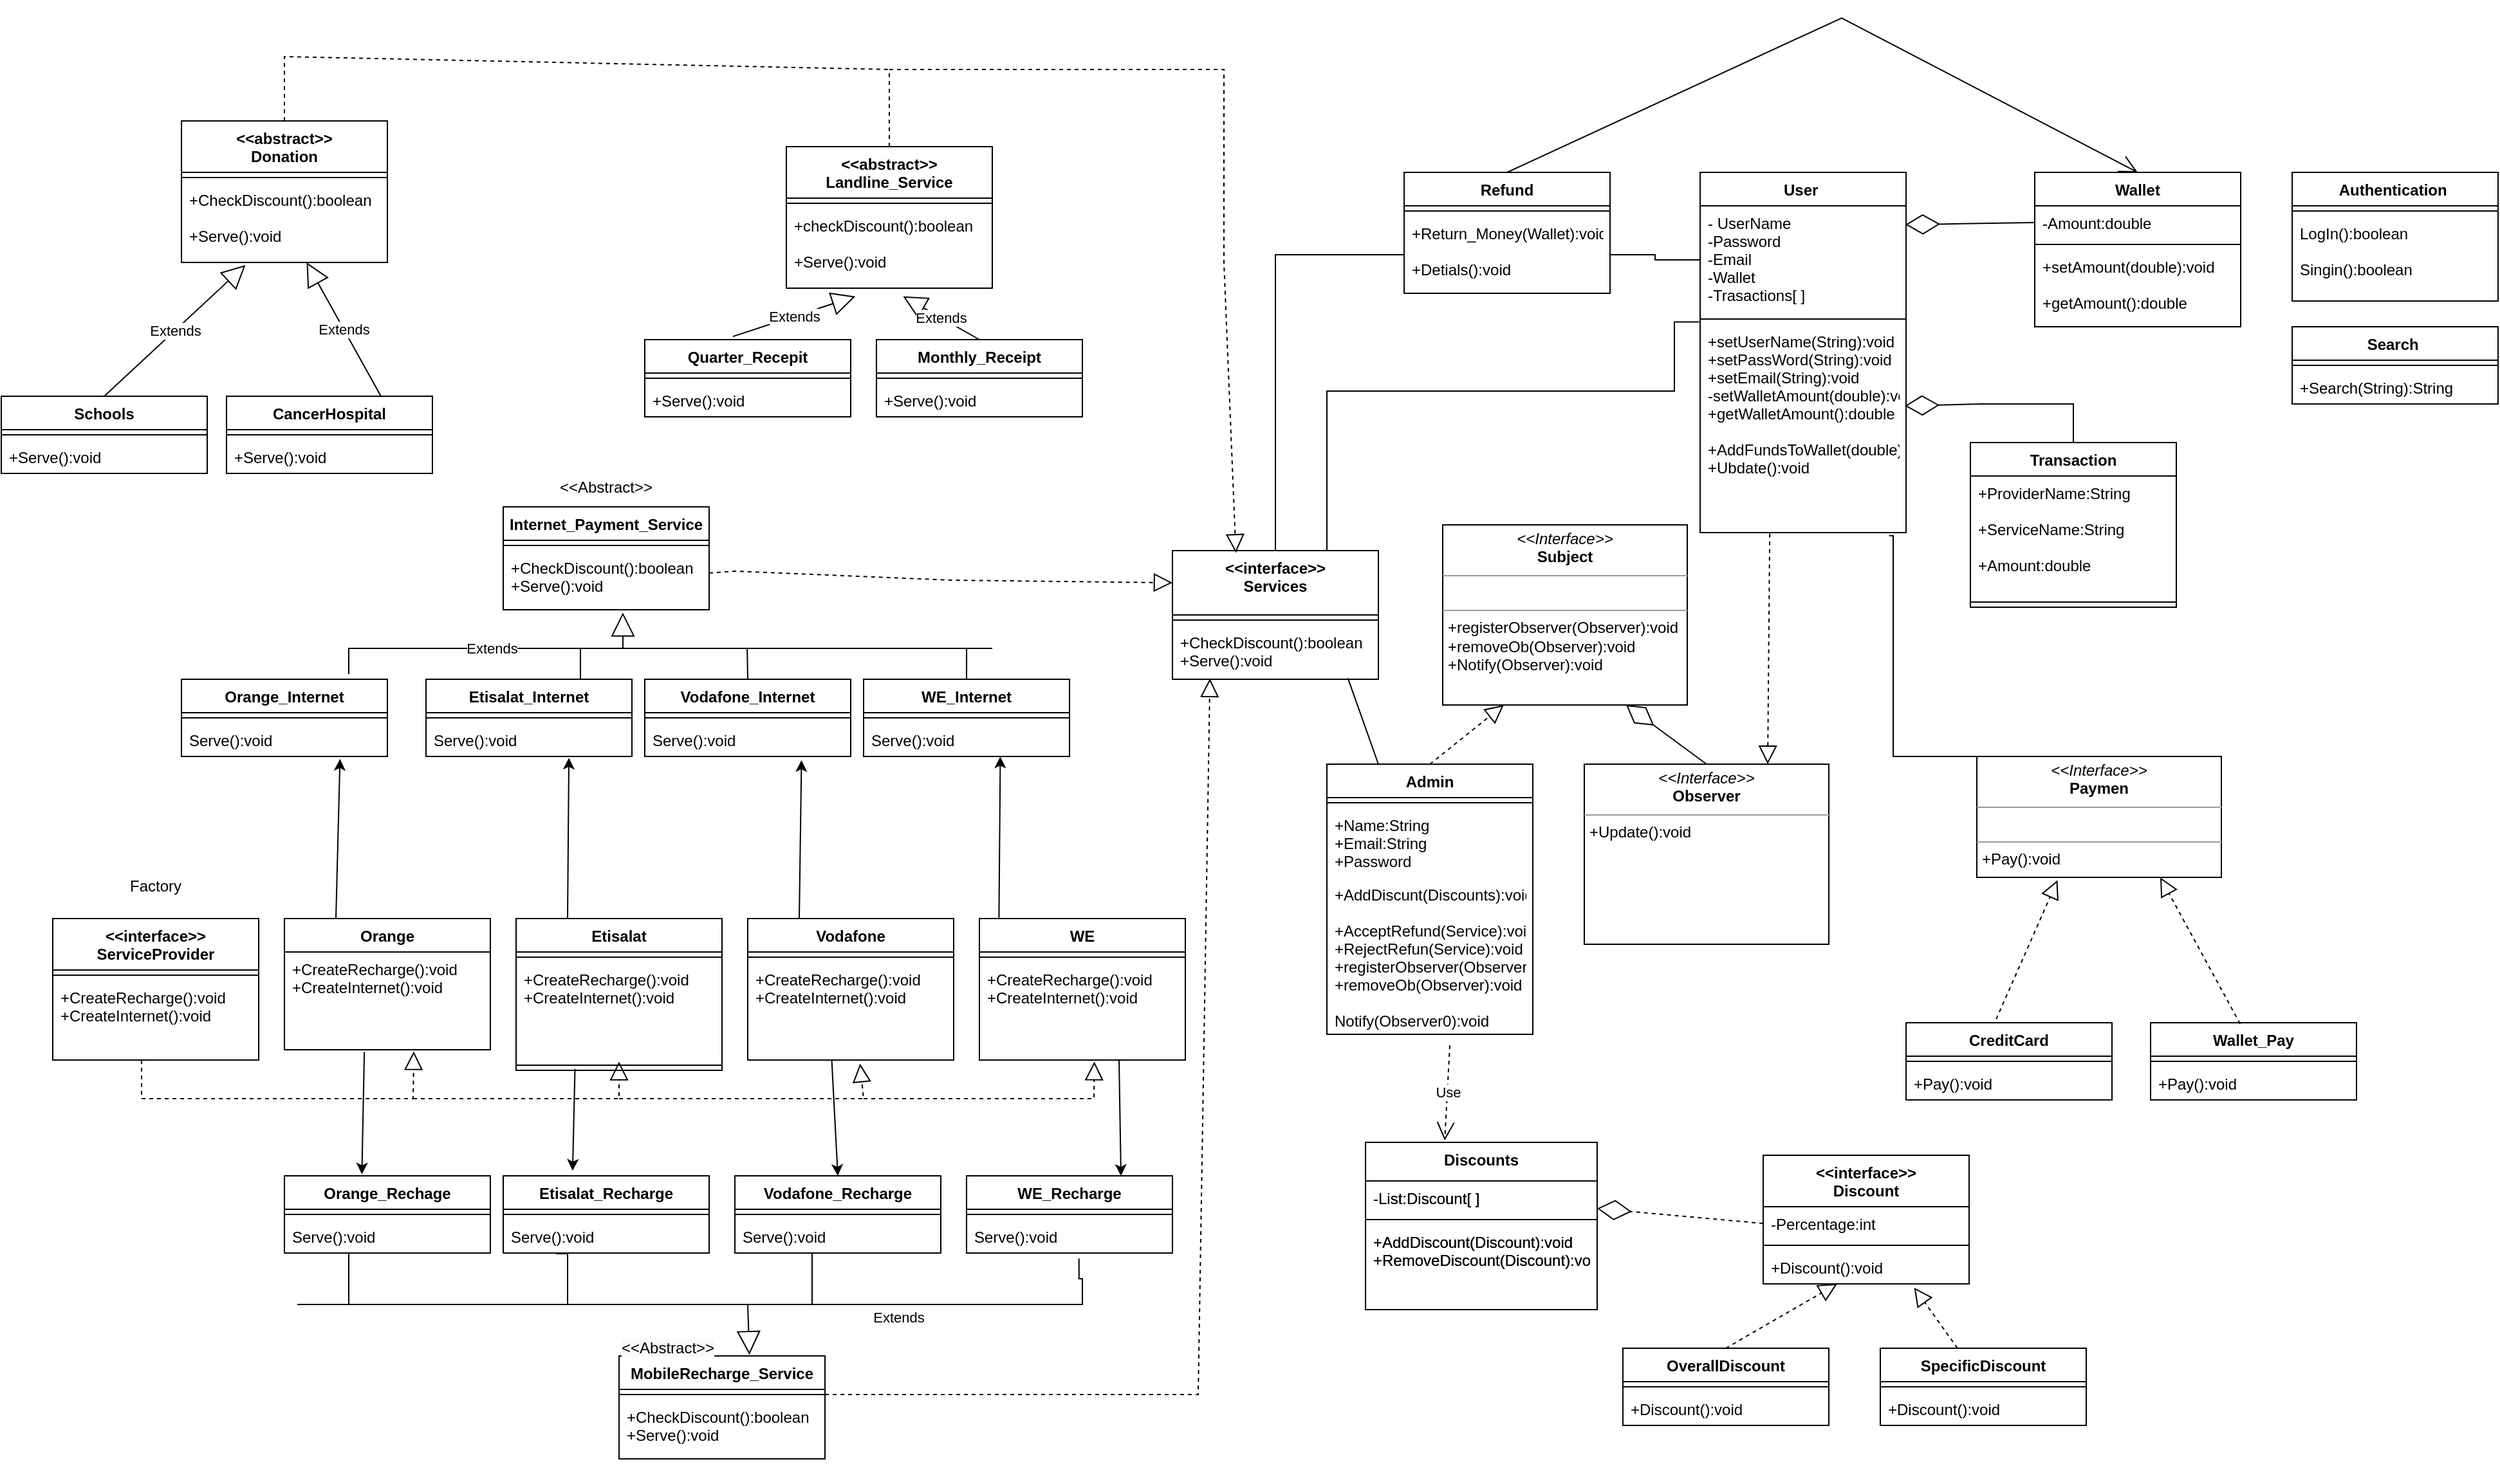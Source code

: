 <mxfile version="17.2.1" type="device"><diagram id="fHv6XApmvtOfCbsxp6ID" name="Page-1"><mxGraphModel dx="1888" dy="649" grid="1" gridSize="10" guides="1" tooltips="1" connect="1" arrows="1" fold="1" page="1" pageScale="1" pageWidth="850" pageHeight="1100" math="0" shadow="0"><root><mxCell id="0"/><mxCell id="1" parent="0"/><mxCell id="Mwj3vor_UpA2AiQXNnnn-1" value="User " style="swimlane;fontStyle=1;align=center;verticalAlign=top;childLayout=stackLayout;horizontal=1;startSize=26;horizontalStack=0;resizeParent=1;resizeParentMax=0;resizeLast=0;collapsible=1;marginBottom=0;" parent="1" vertex="1"><mxGeometry x="550" y="320" width="160" height="280" as="geometry"><mxRectangle x="550" y="320" width="60" height="26" as="alternateBounds"/></mxGeometry></mxCell><mxCell id="Mwj3vor_UpA2AiQXNnnn-2" value="- UserName&#10;-Password&#10;-Email&#10;-Wallet&#10;-Trasactions[ ]" style="text;strokeColor=none;fillColor=none;align=left;verticalAlign=top;spacingLeft=4;spacingRight=4;overflow=hidden;rotatable=0;points=[[0,0.5],[1,0.5]];portConstraint=eastwest;" parent="Mwj3vor_UpA2AiQXNnnn-1" vertex="1"><mxGeometry y="26" width="160" height="84" as="geometry"/></mxCell><mxCell id="Mwj3vor_UpA2AiQXNnnn-3" value="" style="line;strokeWidth=1;fillColor=none;align=left;verticalAlign=middle;spacingTop=-1;spacingLeft=3;spacingRight=3;rotatable=0;labelPosition=right;points=[];portConstraint=eastwest;" parent="Mwj3vor_UpA2AiQXNnnn-1" vertex="1"><mxGeometry y="110" width="160" height="8" as="geometry"/></mxCell><mxCell id="Mwj3vor_UpA2AiQXNnnn-4" value="+setUserName(String):void&#10;+setPassWord(String):void&#10;+setEmail(String):void&#10;-setWalletAmount(double):void&#10;+getWalletAmount():double&#10;&#10;+AddFundsToWallet(double):void&#10;+Ubdate():void&#10;&#10;" style="text;strokeColor=none;fillColor=none;align=left;verticalAlign=top;spacingLeft=4;spacingRight=4;overflow=hidden;rotatable=0;points=[[0,0.5],[1,0.5]];portConstraint=eastwest;" parent="Mwj3vor_UpA2AiQXNnnn-1" vertex="1"><mxGeometry y="118" width="160" height="162" as="geometry"/></mxCell><mxCell id="Mwj3vor_UpA2AiQXNnnn-6" value="Wallet" style="swimlane;fontStyle=1;align=center;verticalAlign=top;childLayout=stackLayout;horizontal=1;startSize=26;horizontalStack=0;resizeParent=1;resizeParentMax=0;resizeLast=0;collapsible=1;marginBottom=0;" parent="1" vertex="1"><mxGeometry x="810" y="320" width="160" height="120" as="geometry"/></mxCell><mxCell id="Mwj3vor_UpA2AiQXNnnn-7" value="-Amount:double                            " style="text;strokeColor=none;fillColor=none;align=left;verticalAlign=top;spacingLeft=4;spacingRight=4;overflow=hidden;rotatable=0;points=[[0,0.5],[1,0.5]];portConstraint=eastwest;" parent="Mwj3vor_UpA2AiQXNnnn-6" vertex="1"><mxGeometry y="26" width="160" height="26" as="geometry"/></mxCell><mxCell id="Mwj3vor_UpA2AiQXNnnn-8" value="" style="line;strokeWidth=1;fillColor=none;align=left;verticalAlign=middle;spacingTop=-1;spacingLeft=3;spacingRight=3;rotatable=0;labelPosition=right;points=[];portConstraint=eastwest;" parent="Mwj3vor_UpA2AiQXNnnn-6" vertex="1"><mxGeometry y="52" width="160" height="8" as="geometry"/></mxCell><mxCell id="Mwj3vor_UpA2AiQXNnnn-9" value="+setAmount(double):void&#10;&#10;+getAmount():double&#10;" style="text;strokeColor=none;fillColor=none;align=left;verticalAlign=top;spacingLeft=4;spacingRight=4;overflow=hidden;rotatable=0;points=[[0,0.5],[1,0.5]];portConstraint=eastwest;" parent="Mwj3vor_UpA2AiQXNnnn-6" vertex="1"><mxGeometry y="60" width="160" height="60" as="geometry"/></mxCell><mxCell id="Mwj3vor_UpA2AiQXNnnn-10" value="" style="endArrow=diamondThin;endFill=0;endSize=24;html=1;rounded=0;entryX=0.997;entryY=0.174;entryDx=0;entryDy=0;exitX=0;exitY=0.5;exitDx=0;exitDy=0;entryPerimeter=0;" parent="1" source="Mwj3vor_UpA2AiQXNnnn-7" target="Mwj3vor_UpA2AiQXNnnn-2" edge="1"><mxGeometry width="160" relative="1" as="geometry"><mxPoint x="770" y="464" as="sourcePoint"/><mxPoint x="930" y="464" as="targetPoint"/><Array as="points"/></mxGeometry></mxCell><mxCell id="Mwj3vor_UpA2AiQXNnnn-11" value="Authentication " style="swimlane;fontStyle=1;align=center;verticalAlign=top;childLayout=stackLayout;horizontal=1;startSize=26;horizontalStack=0;resizeParent=1;resizeParentMax=0;resizeLast=0;collapsible=1;marginBottom=0;" parent="1" vertex="1"><mxGeometry x="1010" y="320" width="160" height="100" as="geometry"/></mxCell><mxCell id="Mwj3vor_UpA2AiQXNnnn-13" value="" style="line;strokeWidth=1;fillColor=none;align=left;verticalAlign=middle;spacingTop=-1;spacingLeft=3;spacingRight=3;rotatable=0;labelPosition=right;points=[];portConstraint=eastwest;" parent="Mwj3vor_UpA2AiQXNnnn-11" vertex="1"><mxGeometry y="26" width="160" height="8" as="geometry"/></mxCell><mxCell id="Mwj3vor_UpA2AiQXNnnn-14" value="LogIn():boolean&#10;&#10;Singin():boolean" style="text;strokeColor=none;fillColor=none;align=left;verticalAlign=top;spacingLeft=4;spacingRight=4;overflow=hidden;rotatable=0;points=[[0,0.5],[1,0.5]];portConstraint=eastwest;" parent="Mwj3vor_UpA2AiQXNnnn-11" vertex="1"><mxGeometry y="34" width="160" height="66" as="geometry"/></mxCell><mxCell id="Mwj3vor_UpA2AiQXNnnn-15" value="Transaction" style="swimlane;fontStyle=1;align=center;verticalAlign=top;childLayout=stackLayout;horizontal=1;startSize=26;horizontalStack=0;resizeParent=1;resizeParentMax=0;resizeLast=0;collapsible=1;marginBottom=0;" parent="1" vertex="1"><mxGeometry x="760" y="530" width="160" height="128" as="geometry"/></mxCell><mxCell id="Mwj3vor_UpA2AiQXNnnn-16" value="+ProviderName:String&#10;&#10;+ServiceName:String&#10;&#10;+Amount:double" style="text;strokeColor=none;fillColor=none;align=left;verticalAlign=top;spacingLeft=4;spacingRight=4;overflow=hidden;rotatable=0;points=[[0,0.5],[1,0.5]];portConstraint=eastwest;" parent="Mwj3vor_UpA2AiQXNnnn-15" vertex="1"><mxGeometry y="26" width="160" height="94" as="geometry"/></mxCell><mxCell id="Mwj3vor_UpA2AiQXNnnn-17" value="" style="line;strokeWidth=1;fillColor=none;align=left;verticalAlign=middle;spacingTop=-1;spacingLeft=3;spacingRight=3;rotatable=0;labelPosition=right;points=[];portConstraint=eastwest;" parent="Mwj3vor_UpA2AiQXNnnn-15" vertex="1"><mxGeometry y="120" width="160" height="8" as="geometry"/></mxCell><mxCell id="Mwj3vor_UpA2AiQXNnnn-19" value="" style="endArrow=diamondThin;endFill=0;endSize=24;html=1;rounded=0;entryX=0.994;entryY=0.392;entryDx=0;entryDy=0;entryPerimeter=0;" parent="1" source="Mwj3vor_UpA2AiQXNnnn-15" target="Mwj3vor_UpA2AiQXNnnn-4" edge="1"><mxGeometry width="160" relative="1" as="geometry"><mxPoint x="830" y="460" as="sourcePoint"/><mxPoint x="990" y="460" as="targetPoint"/><Array as="points"><mxPoint x="840" y="530"/><mxPoint x="840" y="500"/><mxPoint x="770" y="500"/></Array></mxGeometry></mxCell><mxCell id="eYM-AMAdStGfNkP_tfgq-1" value="Search " style="swimlane;fontStyle=1;align=center;verticalAlign=top;childLayout=stackLayout;horizontal=1;startSize=26;horizontalStack=0;resizeParent=1;resizeParentMax=0;resizeLast=0;collapsible=1;marginBottom=0;" parent="1" vertex="1"><mxGeometry x="1010" y="440" width="160" height="60" as="geometry"/></mxCell><mxCell id="eYM-AMAdStGfNkP_tfgq-3" value="" style="line;strokeWidth=1;fillColor=none;align=left;verticalAlign=middle;spacingTop=-1;spacingLeft=3;spacingRight=3;rotatable=0;labelPosition=right;points=[];portConstraint=eastwest;" parent="eYM-AMAdStGfNkP_tfgq-1" vertex="1"><mxGeometry y="26" width="160" height="8" as="geometry"/></mxCell><mxCell id="eYM-AMAdStGfNkP_tfgq-4" value="+Search(String):String" style="text;strokeColor=none;fillColor=none;align=left;verticalAlign=top;spacingLeft=4;spacingRight=4;overflow=hidden;rotatable=0;points=[[0,0.5],[1,0.5]];portConstraint=eastwest;" parent="eYM-AMAdStGfNkP_tfgq-1" vertex="1"><mxGeometry y="34" width="160" height="26" as="geometry"/></mxCell><mxCell id="eYM-AMAdStGfNkP_tfgq-10" value="&lt;&lt;interface&gt;&gt;&#10;Services" style="swimlane;fontStyle=1;align=center;verticalAlign=top;childLayout=stackLayout;horizontal=1;startSize=50;horizontalStack=0;resizeParent=1;resizeParentMax=0;resizeLast=0;collapsible=1;marginBottom=0;" parent="1" vertex="1"><mxGeometry x="140" y="614" width="160" height="100" as="geometry"/></mxCell><mxCell id="eYM-AMAdStGfNkP_tfgq-12" value="" style="line;strokeWidth=1;fillColor=none;align=left;verticalAlign=middle;spacingTop=-1;spacingLeft=3;spacingRight=3;rotatable=0;labelPosition=right;points=[];portConstraint=eastwest;" parent="eYM-AMAdStGfNkP_tfgq-10" vertex="1"><mxGeometry y="50" width="160" height="8" as="geometry"/></mxCell><mxCell id="eYM-AMAdStGfNkP_tfgq-13" value="+CheckDiscount():boolean&#10;+Serve():void" style="text;strokeColor=none;fillColor=none;align=left;verticalAlign=top;spacingLeft=4;spacingRight=4;overflow=hidden;rotatable=0;points=[[0,0.5],[1,0.5]];portConstraint=eastwest;" parent="eYM-AMAdStGfNkP_tfgq-10" vertex="1"><mxGeometry y="58" width="160" height="42" as="geometry"/></mxCell><mxCell id="eYM-AMAdStGfNkP_tfgq-14" value="" style="text;strokeColor=none;fillColor=none;align=left;verticalAlign=middle;spacingTop=-1;spacingLeft=4;spacingRight=4;rotatable=0;labelPosition=right;points=[];portConstraint=eastwest;" parent="1" vertex="1"><mxGeometry x="160" y="750" width="20" height="14" as="geometry"/></mxCell><mxCell id="eYM-AMAdStGfNkP_tfgq-15" value="&lt;&lt;interface&gt;&gt;&#10;ServiceProvider" style="swimlane;fontStyle=1;align=center;verticalAlign=top;childLayout=stackLayout;horizontal=1;startSize=40;horizontalStack=0;resizeParent=1;resizeParentMax=0;resizeLast=0;collapsible=1;marginBottom=0;" parent="1" vertex="1"><mxGeometry x="-730" y="900" width="160" height="110" as="geometry"/></mxCell><mxCell id="eYM-AMAdStGfNkP_tfgq-17" value="" style="line;strokeWidth=1;fillColor=none;align=left;verticalAlign=middle;spacingTop=-1;spacingLeft=3;spacingRight=3;rotatable=0;labelPosition=right;points=[];portConstraint=eastwest;" parent="eYM-AMAdStGfNkP_tfgq-15" vertex="1"><mxGeometry y="40" width="160" height="8" as="geometry"/></mxCell><mxCell id="eYM-AMAdStGfNkP_tfgq-18" value="+CreateRecharge():void&#10;+CreateInternet():void" style="text;strokeColor=none;fillColor=none;align=left;verticalAlign=top;spacingLeft=4;spacingRight=4;overflow=hidden;rotatable=0;points=[[0,0.5],[1,0.5]];portConstraint=eastwest;" parent="eYM-AMAdStGfNkP_tfgq-15" vertex="1"><mxGeometry y="48" width="160" height="62" as="geometry"/></mxCell><mxCell id="eYM-AMAdStGfNkP_tfgq-19" value="Orange" style="swimlane;fontStyle=1;align=center;verticalAlign=top;childLayout=stackLayout;horizontal=1;startSize=26;horizontalStack=0;resizeParent=1;resizeParentMax=0;resizeLast=0;collapsible=1;marginBottom=0;" parent="1" vertex="1"><mxGeometry x="-550" y="900" width="160" height="102" as="geometry"/></mxCell><mxCell id="eYM-AMAdStGfNkP_tfgq-22" value="+CreateRecharge():void&#10;+CreateInternet():void" style="text;strokeColor=none;fillColor=none;align=left;verticalAlign=top;spacingLeft=4;spacingRight=4;overflow=hidden;rotatable=0;points=[[0,0.5],[1,0.5]];portConstraint=eastwest;" parent="eYM-AMAdStGfNkP_tfgq-19" vertex="1"><mxGeometry y="26" width="160" height="76" as="geometry"/></mxCell><mxCell id="eYM-AMAdStGfNkP_tfgq-23" value="" style="endArrow=block;dashed=1;endFill=0;endSize=12;html=1;rounded=0;exitX=0.431;exitY=1;exitDx=0;exitDy=0;exitPerimeter=0;entryX=0.628;entryY=1.016;entryDx=0;entryDy=0;entryPerimeter=0;" parent="1" source="eYM-AMAdStGfNkP_tfgq-18" target="eYM-AMAdStGfNkP_tfgq-22" edge="1"><mxGeometry width="160" relative="1" as="geometry"><mxPoint x="-560" y="1050" as="sourcePoint"/><mxPoint x="-280" y="1040" as="targetPoint"/><Array as="points"><mxPoint x="-661" y="1040"/><mxPoint x="-450" y="1040"/></Array></mxGeometry></mxCell><mxCell id="eYM-AMAdStGfNkP_tfgq-28" value="Etisalat" style="swimlane;fontStyle=1;align=center;verticalAlign=top;childLayout=stackLayout;horizontal=1;startSize=26;horizontalStack=0;resizeParent=1;resizeParentMax=0;resizeLast=0;collapsible=1;marginBottom=0;" parent="1" vertex="1"><mxGeometry x="-370" y="900" width="160" height="118" as="geometry"/></mxCell><mxCell id="eYM-AMAdStGfNkP_tfgq-29" value="" style="line;strokeWidth=1;fillColor=none;align=left;verticalAlign=middle;spacingTop=-1;spacingLeft=3;spacingRight=3;rotatable=0;labelPosition=right;points=[];portConstraint=eastwest;" parent="eYM-AMAdStGfNkP_tfgq-28" vertex="1"><mxGeometry y="26" width="160" height="8" as="geometry"/></mxCell><mxCell id="eYM-AMAdStGfNkP_tfgq-30" value="+CreateRecharge():void&#10;+CreateInternet():void" style="text;strokeColor=none;fillColor=none;align=left;verticalAlign=top;spacingLeft=4;spacingRight=4;overflow=hidden;rotatable=0;points=[[0,0.5],[1,0.5]];portConstraint=eastwest;" parent="eYM-AMAdStGfNkP_tfgq-28" vertex="1"><mxGeometry y="34" width="160" height="76" as="geometry"/></mxCell><mxCell id="eYM-AMAdStGfNkP_tfgq-21" value="" style="line;strokeWidth=1;fillColor=none;align=left;verticalAlign=middle;spacingTop=-1;spacingLeft=3;spacingRight=3;rotatable=0;labelPosition=right;points=[];portConstraint=eastwest;" parent="eYM-AMAdStGfNkP_tfgq-28" vertex="1"><mxGeometry y="110" width="160" height="8" as="geometry"/></mxCell><mxCell id="eYM-AMAdStGfNkP_tfgq-31" value="" style="endArrow=block;dashed=1;endFill=0;endSize=12;html=1;rounded=0;entryX=0.5;entryY=1.016;entryDx=0;entryDy=0;entryPerimeter=0;" parent="1" target="eYM-AMAdStGfNkP_tfgq-30" edge="1"><mxGeometry width="160" relative="1" as="geometry"><mxPoint x="-450" y="1040" as="sourcePoint"/><mxPoint x="-110" y="1040" as="targetPoint"/><Array as="points"><mxPoint x="-290" y="1040"/></Array></mxGeometry></mxCell><mxCell id="eYM-AMAdStGfNkP_tfgq-32" value="Vodafone" style="swimlane;fontStyle=1;align=center;verticalAlign=top;childLayout=stackLayout;horizontal=1;startSize=26;horizontalStack=0;resizeParent=1;resizeParentMax=0;resizeLast=0;collapsible=1;marginBottom=0;" parent="1" vertex="1"><mxGeometry x="-190" y="900" width="160" height="110" as="geometry"/></mxCell><mxCell id="eYM-AMAdStGfNkP_tfgq-33" value="" style="line;strokeWidth=1;fillColor=none;align=left;verticalAlign=middle;spacingTop=-1;spacingLeft=3;spacingRight=3;rotatable=0;labelPosition=right;points=[];portConstraint=eastwest;" parent="eYM-AMAdStGfNkP_tfgq-32" vertex="1"><mxGeometry y="26" width="160" height="8" as="geometry"/></mxCell><mxCell id="eYM-AMAdStGfNkP_tfgq-34" value="+CreateRecharge():void&#10;+CreateInternet():void" style="text;strokeColor=none;fillColor=none;align=left;verticalAlign=top;spacingLeft=4;spacingRight=4;overflow=hidden;rotatable=0;points=[[0,0.5],[1,0.5]];portConstraint=eastwest;" parent="eYM-AMAdStGfNkP_tfgq-32" vertex="1"><mxGeometry y="34" width="160" height="76" as="geometry"/></mxCell><mxCell id="eYM-AMAdStGfNkP_tfgq-35" value="" style="endArrow=block;dashed=1;endFill=0;endSize=12;html=1;rounded=0;entryX=0.545;entryY=1.037;entryDx=0;entryDy=0;entryPerimeter=0;" parent="1" target="eYM-AMAdStGfNkP_tfgq-34" edge="1"><mxGeometry width="160" relative="1" as="geometry"><mxPoint x="-290" y="1040" as="sourcePoint"/><mxPoint x="50" y="1040" as="targetPoint"/><Array as="points"><mxPoint x="-100" y="1040"/></Array></mxGeometry></mxCell><mxCell id="eYM-AMAdStGfNkP_tfgq-36" value="WE" style="swimlane;fontStyle=1;align=center;verticalAlign=top;childLayout=stackLayout;horizontal=1;startSize=26;horizontalStack=0;resizeParent=1;resizeParentMax=0;resizeLast=0;collapsible=1;marginBottom=0;" parent="1" vertex="1"><mxGeometry x="-10" y="900" width="160" height="110" as="geometry"/></mxCell><mxCell id="eYM-AMAdStGfNkP_tfgq-37" value="" style="line;strokeWidth=1;fillColor=none;align=left;verticalAlign=middle;spacingTop=-1;spacingLeft=3;spacingRight=3;rotatable=0;labelPosition=right;points=[];portConstraint=eastwest;" parent="eYM-AMAdStGfNkP_tfgq-36" vertex="1"><mxGeometry y="26" width="160" height="8" as="geometry"/></mxCell><mxCell id="eYM-AMAdStGfNkP_tfgq-38" value="+CreateRecharge():void&#10;+CreateInternet():void" style="text;strokeColor=none;fillColor=none;align=left;verticalAlign=top;spacingLeft=4;spacingRight=4;overflow=hidden;rotatable=0;points=[[0,0.5],[1,0.5]];portConstraint=eastwest;" parent="eYM-AMAdStGfNkP_tfgq-36" vertex="1"><mxGeometry y="34" width="160" height="76" as="geometry"/></mxCell><mxCell id="eYM-AMAdStGfNkP_tfgq-39" value="" style="endArrow=block;dashed=1;endFill=0;endSize=12;html=1;rounded=0;entryX=0.558;entryY=1.016;entryDx=0;entryDy=0;entryPerimeter=0;" parent="1" target="eYM-AMAdStGfNkP_tfgq-38" edge="1"><mxGeometry width="160" relative="1" as="geometry"><mxPoint x="-100" y="1040" as="sourcePoint"/><mxPoint x="170" y="1040" as="targetPoint"/><Array as="points"><mxPoint x="79" y="1040"/></Array></mxGeometry></mxCell><mxCell id="eYM-AMAdStGfNkP_tfgq-40" value="Internet_Payment_Service" style="swimlane;fontStyle=1;align=center;verticalAlign=top;childLayout=stackLayout;horizontal=1;startSize=26;horizontalStack=0;resizeParent=1;resizeParentMax=0;resizeLast=0;collapsible=1;marginBottom=0;" parent="1" vertex="1"><mxGeometry x="-380" y="580" width="160" height="80" as="geometry"/></mxCell><mxCell id="eYM-AMAdStGfNkP_tfgq-42" value="" style="line;strokeWidth=1;fillColor=none;align=left;verticalAlign=middle;spacingTop=-1;spacingLeft=3;spacingRight=3;rotatable=0;labelPosition=right;points=[];portConstraint=eastwest;" parent="eYM-AMAdStGfNkP_tfgq-40" vertex="1"><mxGeometry y="26" width="160" height="8" as="geometry"/></mxCell><mxCell id="eYM-AMAdStGfNkP_tfgq-43" value="+CheckDiscount():boolean&#10;+Serve():void" style="text;strokeColor=none;fillColor=none;align=left;verticalAlign=top;spacingLeft=4;spacingRight=4;overflow=hidden;rotatable=0;points=[[0,0.5],[1,0.5]];portConstraint=eastwest;" parent="eYM-AMAdStGfNkP_tfgq-40" vertex="1"><mxGeometry y="34" width="160" height="46" as="geometry"/></mxCell><mxCell id="eYM-AMAdStGfNkP_tfgq-44" value="Orange_Internet" style="swimlane;fontStyle=1;align=center;verticalAlign=top;childLayout=stackLayout;horizontal=1;startSize=26;horizontalStack=0;resizeParent=1;resizeParentMax=0;resizeLast=0;collapsible=1;marginBottom=0;" parent="1" vertex="1"><mxGeometry x="-630" y="714" width="160" height="60" as="geometry"/></mxCell><mxCell id="eYM-AMAdStGfNkP_tfgq-46" value="" style="line;strokeWidth=1;fillColor=none;align=left;verticalAlign=middle;spacingTop=-1;spacingLeft=3;spacingRight=3;rotatable=0;labelPosition=right;points=[];portConstraint=eastwest;" parent="eYM-AMAdStGfNkP_tfgq-44" vertex="1"><mxGeometry y="26" width="160" height="8" as="geometry"/></mxCell><mxCell id="eYM-AMAdStGfNkP_tfgq-47" value="Serve():void" style="text;strokeColor=none;fillColor=none;align=left;verticalAlign=top;spacingLeft=4;spacingRight=4;overflow=hidden;rotatable=0;points=[[0,0.5],[1,0.5]];portConstraint=eastwest;" parent="eYM-AMAdStGfNkP_tfgq-44" vertex="1"><mxGeometry y="34" width="160" height="26" as="geometry"/></mxCell><mxCell id="eYM-AMAdStGfNkP_tfgq-48" value="&amp;lt;&amp;lt;Abstract&amp;gt;&amp;gt;" style="text;html=1;strokeColor=none;fillColor=none;align=center;verticalAlign=middle;whiteSpace=wrap;rounded=0;" parent="1" vertex="1"><mxGeometry x="-330" y="550" width="60" height="30" as="geometry"/></mxCell><mxCell id="eYM-AMAdStGfNkP_tfgq-49" value="Extends" style="endArrow=block;endSize=16;endFill=0;html=1;rounded=0;entryX=0.581;entryY=1.048;entryDx=0;entryDy=0;entryPerimeter=0;" parent="1" target="eYM-AMAdStGfNkP_tfgq-43" edge="1"><mxGeometry width="160" relative="1" as="geometry"><mxPoint x="-500" y="710" as="sourcePoint"/><mxPoint x="-290" y="670" as="targetPoint"/><Array as="points"><mxPoint x="-500" y="690"/><mxPoint x="-400" y="690"/><mxPoint x="-287" y="690"/></Array></mxGeometry></mxCell><mxCell id="eYM-AMAdStGfNkP_tfgq-55" value="" style="endArrow=block;dashed=1;endFill=0;endSize=12;html=1;rounded=0;entryX=0;entryY=0.25;entryDx=0;entryDy=0;" parent="1" source="eYM-AMAdStGfNkP_tfgq-43" target="eYM-AMAdStGfNkP_tfgq-10" edge="1"><mxGeometry width="160" relative="1" as="geometry"><mxPoint x="-220" y="630" as="sourcePoint"/><mxPoint x="-60" y="630" as="targetPoint"/><Array as="points"><mxPoint x="-200" y="630"/><mxPoint x="-30" y="637"/></Array></mxGeometry></mxCell><mxCell id="eYM-AMAdStGfNkP_tfgq-57" value="Factory" style="text;html=1;strokeColor=none;fillColor=none;align=center;verticalAlign=middle;whiteSpace=wrap;rounded=0;" parent="1" vertex="1"><mxGeometry x="-705" y="860" width="110" height="30" as="geometry"/></mxCell><mxCell id="eYM-AMAdStGfNkP_tfgq-58" value="Etisalat_Internet" style="swimlane;fontStyle=1;align=center;verticalAlign=top;childLayout=stackLayout;horizontal=1;startSize=26;horizontalStack=0;resizeParent=1;resizeParentMax=0;resizeLast=0;collapsible=1;marginBottom=0;" parent="1" vertex="1"><mxGeometry x="-440" y="714" width="160" height="60" as="geometry"/></mxCell><mxCell id="eYM-AMAdStGfNkP_tfgq-59" value="" style="line;strokeWidth=1;fillColor=none;align=left;verticalAlign=middle;spacingTop=-1;spacingLeft=3;spacingRight=3;rotatable=0;labelPosition=right;points=[];portConstraint=eastwest;" parent="eYM-AMAdStGfNkP_tfgq-58" vertex="1"><mxGeometry y="26" width="160" height="8" as="geometry"/></mxCell><mxCell id="eYM-AMAdStGfNkP_tfgq-60" value="Serve():void" style="text;strokeColor=none;fillColor=none;align=left;verticalAlign=top;spacingLeft=4;spacingRight=4;overflow=hidden;rotatable=0;points=[[0,0.5],[1,0.5]];portConstraint=eastwest;" parent="eYM-AMAdStGfNkP_tfgq-58" vertex="1"><mxGeometry y="34" width="160" height="26" as="geometry"/></mxCell><mxCell id="eYM-AMAdStGfNkP_tfgq-71" style="edgeStyle=orthogonalEdgeStyle;rounded=0;orthogonalLoop=1;jettySize=auto;html=1;exitX=0.5;exitY=0;exitDx=0;exitDy=0;endArrow=none;endFill=0;" parent="1" source="eYM-AMAdStGfNkP_tfgq-61" edge="1"><mxGeometry relative="1" as="geometry"><mxPoint x="-190.429" y="690" as="targetPoint"/></mxGeometry></mxCell><mxCell id="eYM-AMAdStGfNkP_tfgq-61" value="Vodafone_Internet" style="swimlane;fontStyle=1;align=center;verticalAlign=top;childLayout=stackLayout;horizontal=1;startSize=26;horizontalStack=0;resizeParent=1;resizeParentMax=0;resizeLast=0;collapsible=1;marginBottom=0;" parent="1" vertex="1"><mxGeometry x="-270" y="714" width="160" height="60" as="geometry"/></mxCell><mxCell id="eYM-AMAdStGfNkP_tfgq-62" value="" style="line;strokeWidth=1;fillColor=none;align=left;verticalAlign=middle;spacingTop=-1;spacingLeft=3;spacingRight=3;rotatable=0;labelPosition=right;points=[];portConstraint=eastwest;" parent="eYM-AMAdStGfNkP_tfgq-61" vertex="1"><mxGeometry y="26" width="160" height="8" as="geometry"/></mxCell><mxCell id="eYM-AMAdStGfNkP_tfgq-63" value="Serve():void" style="text;strokeColor=none;fillColor=none;align=left;verticalAlign=top;spacingLeft=4;spacingRight=4;overflow=hidden;rotatable=0;points=[[0,0.5],[1,0.5]];portConstraint=eastwest;" parent="eYM-AMAdStGfNkP_tfgq-61" vertex="1"><mxGeometry y="34" width="160" height="26" as="geometry"/></mxCell><mxCell id="eYM-AMAdStGfNkP_tfgq-72" style="edgeStyle=orthogonalEdgeStyle;rounded=0;orthogonalLoop=1;jettySize=auto;html=1;exitX=0.5;exitY=0;exitDx=0;exitDy=0;endArrow=none;endFill=0;" parent="1" source="eYM-AMAdStGfNkP_tfgq-64" edge="1"><mxGeometry relative="1" as="geometry"><mxPoint x="-19.952" y="690" as="targetPoint"/></mxGeometry></mxCell><mxCell id="eYM-AMAdStGfNkP_tfgq-64" value="WE_Internet" style="swimlane;fontStyle=1;align=center;verticalAlign=top;childLayout=stackLayout;horizontal=1;startSize=26;horizontalStack=0;resizeParent=1;resizeParentMax=0;resizeLast=0;collapsible=1;marginBottom=0;" parent="1" vertex="1"><mxGeometry x="-100" y="714" width="160" height="60" as="geometry"/></mxCell><mxCell id="eYM-AMAdStGfNkP_tfgq-65" value="" style="line;strokeWidth=1;fillColor=none;align=left;verticalAlign=middle;spacingTop=-1;spacingLeft=3;spacingRight=3;rotatable=0;labelPosition=right;points=[];portConstraint=eastwest;" parent="eYM-AMAdStGfNkP_tfgq-64" vertex="1"><mxGeometry y="26" width="160" height="8" as="geometry"/></mxCell><mxCell id="eYM-AMAdStGfNkP_tfgq-66" value="Serve():void" style="text;strokeColor=none;fillColor=none;align=left;verticalAlign=top;spacingLeft=4;spacingRight=4;overflow=hidden;rotatable=0;points=[[0,0.5],[1,0.5]];portConstraint=eastwest;" parent="eYM-AMAdStGfNkP_tfgq-64" vertex="1"><mxGeometry y="34" width="160" height="26" as="geometry"/></mxCell><mxCell id="eYM-AMAdStGfNkP_tfgq-68" value="" style="endArrow=none;html=1;rounded=0;" parent="1" edge="1"><mxGeometry width="50" height="50" relative="1" as="geometry"><mxPoint y="690" as="sourcePoint"/><mxPoint x="-290" y="690" as="targetPoint"/><Array as="points"><mxPoint x="-220" y="690"/></Array></mxGeometry></mxCell><mxCell id="eYM-AMAdStGfNkP_tfgq-69" value="" style="endArrow=none;html=1;rounded=0;exitX=0.75;exitY=0;exitDx=0;exitDy=0;" parent="1" source="eYM-AMAdStGfNkP_tfgq-58" edge="1"><mxGeometry width="50" height="50" relative="1" as="geometry"><mxPoint x="-350" y="715" as="sourcePoint"/><mxPoint x="-320" y="690" as="targetPoint"/></mxGeometry></mxCell><mxCell id="eYM-AMAdStGfNkP_tfgq-139" value="Orange_Rechage" style="swimlane;fontStyle=1;align=center;verticalAlign=top;childLayout=stackLayout;horizontal=1;startSize=26;horizontalStack=0;resizeParent=1;resizeParentMax=0;resizeLast=0;collapsible=1;marginBottom=0;" parent="1" vertex="1"><mxGeometry x="-550" y="1100" width="160" height="60" as="geometry"/></mxCell><mxCell id="eYM-AMAdStGfNkP_tfgq-140" value="" style="line;strokeWidth=1;fillColor=none;align=left;verticalAlign=middle;spacingTop=-1;spacingLeft=3;spacingRight=3;rotatable=0;labelPosition=right;points=[];portConstraint=eastwest;" parent="eYM-AMAdStGfNkP_tfgq-139" vertex="1"><mxGeometry y="26" width="160" height="8" as="geometry"/></mxCell><mxCell id="eYM-AMAdStGfNkP_tfgq-141" value="Serve():void" style="text;strokeColor=none;fillColor=none;align=left;verticalAlign=top;spacingLeft=4;spacingRight=4;overflow=hidden;rotatable=0;points=[[0,0.5],[1,0.5]];portConstraint=eastwest;" parent="eYM-AMAdStGfNkP_tfgq-139" vertex="1"><mxGeometry y="34" width="160" height="26" as="geometry"/></mxCell><mxCell id="eYM-AMAdStGfNkP_tfgq-142" value="Extends" style="endArrow=block;endSize=16;endFill=0;html=1;rounded=0;entryX=0.633;entryY=-0.011;entryDx=0;entryDy=0;entryPerimeter=0;" parent="1" target="eYM-AMAdStGfNkP_tfgq-156" edge="1"><mxGeometry x="0.027" y="-10" width="160" relative="1" as="geometry"><mxPoint x="-540" y="1200" as="sourcePoint"/><mxPoint x="-227.04" y="1169.998" as="targetPoint"/><Array as="points"><mxPoint x="-440" y="1200"/><mxPoint x="-320" y="1200"/><mxPoint x="-240" y="1200"/><mxPoint x="70" y="1200"/><mxPoint x="-190" y="1200"/></Array><mxPoint as="offset"/></mxGeometry></mxCell><mxCell id="eYM-AMAdStGfNkP_tfgq-143" value="Etisalat_Recharge" style="swimlane;fontStyle=1;align=center;verticalAlign=top;childLayout=stackLayout;horizontal=1;startSize=26;horizontalStack=0;resizeParent=1;resizeParentMax=0;resizeLast=0;collapsible=1;marginBottom=0;" parent="1" vertex="1"><mxGeometry x="-380" y="1100" width="160" height="60" as="geometry"/></mxCell><mxCell id="eYM-AMAdStGfNkP_tfgq-144" value="" style="line;strokeWidth=1;fillColor=none;align=left;verticalAlign=middle;spacingTop=-1;spacingLeft=3;spacingRight=3;rotatable=0;labelPosition=right;points=[];portConstraint=eastwest;" parent="eYM-AMAdStGfNkP_tfgq-143" vertex="1"><mxGeometry y="26" width="160" height="8" as="geometry"/></mxCell><mxCell id="eYM-AMAdStGfNkP_tfgq-145" value="Serve():void" style="text;strokeColor=none;fillColor=none;align=left;verticalAlign=top;spacingLeft=4;spacingRight=4;overflow=hidden;rotatable=0;points=[[0,0.5],[1,0.5]];portConstraint=eastwest;" parent="eYM-AMAdStGfNkP_tfgq-143" vertex="1"><mxGeometry y="34" width="160" height="26" as="geometry"/></mxCell><mxCell id="eYM-AMAdStGfNkP_tfgq-147" value="Vodafone_Recharge" style="swimlane;fontStyle=1;align=center;verticalAlign=top;childLayout=stackLayout;horizontal=1;startSize=26;horizontalStack=0;resizeParent=1;resizeParentMax=0;resizeLast=0;collapsible=1;marginBottom=0;" parent="1" vertex="1"><mxGeometry x="-200" y="1100" width="160" height="60" as="geometry"/></mxCell><mxCell id="eYM-AMAdStGfNkP_tfgq-148" value="" style="line;strokeWidth=1;fillColor=none;align=left;verticalAlign=middle;spacingTop=-1;spacingLeft=3;spacingRight=3;rotatable=0;labelPosition=right;points=[];portConstraint=eastwest;" parent="eYM-AMAdStGfNkP_tfgq-147" vertex="1"><mxGeometry y="26" width="160" height="8" as="geometry"/></mxCell><mxCell id="eYM-AMAdStGfNkP_tfgq-149" value="Serve():void" style="text;strokeColor=none;fillColor=none;align=left;verticalAlign=top;spacingLeft=4;spacingRight=4;overflow=hidden;rotatable=0;points=[[0,0.5],[1,0.5]];portConstraint=eastwest;" parent="eYM-AMAdStGfNkP_tfgq-147" vertex="1"><mxGeometry y="34" width="160" height="26" as="geometry"/></mxCell><mxCell id="eYM-AMAdStGfNkP_tfgq-151" value="WE_Recharge" style="swimlane;fontStyle=1;align=center;verticalAlign=top;childLayout=stackLayout;horizontal=1;startSize=26;horizontalStack=0;resizeParent=1;resizeParentMax=0;resizeLast=0;collapsible=1;marginBottom=0;" parent="1" vertex="1"><mxGeometry x="-20" y="1100" width="160" height="60" as="geometry"/></mxCell><mxCell id="eYM-AMAdStGfNkP_tfgq-152" value="" style="line;strokeWidth=1;fillColor=none;align=left;verticalAlign=middle;spacingTop=-1;spacingLeft=3;spacingRight=3;rotatable=0;labelPosition=right;points=[];portConstraint=eastwest;" parent="eYM-AMAdStGfNkP_tfgq-151" vertex="1"><mxGeometry y="26" width="160" height="8" as="geometry"/></mxCell><mxCell id="eYM-AMAdStGfNkP_tfgq-153" value="Serve():void" style="text;strokeColor=none;fillColor=none;align=left;verticalAlign=top;spacingLeft=4;spacingRight=4;overflow=hidden;rotatable=0;points=[[0,0.5],[1,0.5]];portConstraint=eastwest;" parent="eYM-AMAdStGfNkP_tfgq-151" vertex="1"><mxGeometry y="34" width="160" height="26" as="geometry"/></mxCell><mxCell id="eYM-AMAdStGfNkP_tfgq-156" value="MobileRecharge_Service" style="swimlane;fontStyle=1;align=center;verticalAlign=top;childLayout=stackLayout;horizontal=1;startSize=26;horizontalStack=0;resizeParent=1;resizeParentMax=0;resizeLast=0;collapsible=1;marginBottom=0;" parent="1" vertex="1"><mxGeometry x="-290" y="1240" width="160" height="80" as="geometry"/></mxCell><mxCell id="eYM-AMAdStGfNkP_tfgq-157" value="" style="line;strokeWidth=1;fillColor=none;align=left;verticalAlign=middle;spacingTop=-1;spacingLeft=3;spacingRight=3;rotatable=0;labelPosition=right;points=[];portConstraint=eastwest;" parent="eYM-AMAdStGfNkP_tfgq-156" vertex="1"><mxGeometry y="26" width="160" height="8" as="geometry"/></mxCell><mxCell id="eYM-AMAdStGfNkP_tfgq-158" value="+CheckDiscount():boolean&#10;+Serve():void" style="text;strokeColor=none;fillColor=none;align=left;verticalAlign=top;spacingLeft=4;spacingRight=4;overflow=hidden;rotatable=0;points=[[0,0.5],[1,0.5]];portConstraint=eastwest;" parent="eYM-AMAdStGfNkP_tfgq-156" vertex="1"><mxGeometry y="34" width="160" height="46" as="geometry"/></mxCell><mxCell id="eYM-AMAdStGfNkP_tfgq-160" value="&lt;span style=&quot;color: rgb(0, 0, 0); font-family: helvetica; font-size: 12px; font-style: normal; font-weight: 400; letter-spacing: normal; text-align: center; text-indent: 0px; text-transform: none; word-spacing: 0px; background-color: rgb(248, 249, 250); display: inline; float: none;&quot;&gt;&amp;lt;&amp;lt;Abstract&amp;gt;&amp;gt;&lt;/span&gt;" style="text;whiteSpace=wrap;html=1;" parent="1" vertex="1"><mxGeometry x="-290" y="1220" width="100" height="30" as="geometry"/></mxCell><mxCell id="eYM-AMAdStGfNkP_tfgq-163" value="" style="endArrow=none;html=1;rounded=0;" parent="1" edge="1"><mxGeometry width="50" height="50" relative="1" as="geometry"><mxPoint x="-500" y="1200" as="sourcePoint"/><mxPoint x="-500" y="1160" as="targetPoint"/><Array as="points"><mxPoint x="-500" y="1180"/></Array></mxGeometry></mxCell><mxCell id="eYM-AMAdStGfNkP_tfgq-164" value="" style="endArrow=none;html=1;rounded=0;" parent="1" edge="1"><mxGeometry width="50" height="50" relative="1" as="geometry"><mxPoint x="-140" y="1200" as="sourcePoint"/><mxPoint x="-140" y="1160" as="targetPoint"/><Array as="points"><mxPoint x="-140" y="1180"/></Array></mxGeometry></mxCell><mxCell id="eYM-AMAdStGfNkP_tfgq-165" style="edgeStyle=orthogonalEdgeStyle;rounded=0;orthogonalLoop=1;jettySize=auto;html=1;exitX=0.257;exitY=1.018;exitDx=0;exitDy=0;endArrow=none;endFill=0;exitPerimeter=0;" parent="1" source="eYM-AMAdStGfNkP_tfgq-145" edge="1"><mxGeometry relative="1" as="geometry"><mxPoint x="-290" y="1200" as="targetPoint"/><Array as="points"><mxPoint x="-330" y="1160"/><mxPoint x="-330" y="1200"/></Array></mxGeometry></mxCell><mxCell id="eYM-AMAdStGfNkP_tfgq-166" style="edgeStyle=orthogonalEdgeStyle;rounded=0;orthogonalLoop=1;jettySize=auto;html=1;exitX=0.546;exitY=1.165;exitDx=0;exitDy=0;endArrow=none;endFill=0;exitPerimeter=0;" parent="1" source="eYM-AMAdStGfNkP_tfgq-153" edge="1"><mxGeometry relative="1" as="geometry"><mxPoint x="30" y="1200" as="targetPoint"/><Array as="points"><mxPoint x="67" y="1180"/><mxPoint x="70" y="1180"/><mxPoint x="70" y="1200"/></Array></mxGeometry></mxCell><mxCell id="eYM-AMAdStGfNkP_tfgq-183" value="" style="endArrow=block;dashed=1;endFill=0;endSize=12;html=1;rounded=0;entryX=0.182;entryY=0.986;entryDx=0;entryDy=0;entryPerimeter=0;exitX=1;exitY=-0.087;exitDx=0;exitDy=0;exitPerimeter=0;" parent="1" source="eYM-AMAdStGfNkP_tfgq-158" target="eYM-AMAdStGfNkP_tfgq-13" edge="1"><mxGeometry width="160" relative="1" as="geometry"><mxPoint x="238" y="1289.143" as="sourcePoint"/><mxPoint x="290" y="800" as="targetPoint"/><Array as="points"><mxPoint x="160" y="1270"/></Array></mxGeometry></mxCell><mxCell id="eYM-AMAdStGfNkP_tfgq-185" value="Admin" style="swimlane;fontStyle=1;align=center;verticalAlign=top;childLayout=stackLayout;horizontal=1;startSize=26;horizontalStack=0;resizeParent=1;resizeParentMax=0;resizeLast=0;collapsible=1;marginBottom=0;" parent="1" vertex="1"><mxGeometry x="260" y="780" width="160" height="210" as="geometry"/></mxCell><mxCell id="eYM-AMAdStGfNkP_tfgq-187" value="" style="line;strokeWidth=1;fillColor=none;align=left;verticalAlign=middle;spacingTop=-1;spacingLeft=3;spacingRight=3;rotatable=0;labelPosition=right;points=[];portConstraint=eastwest;" parent="eYM-AMAdStGfNkP_tfgq-185" vertex="1"><mxGeometry y="26" width="160" height="8" as="geometry"/></mxCell><mxCell id="eYM-AMAdStGfNkP_tfgq-186" value="+Name:String&#10;+Email:String&#10;+Password" style="text;strokeColor=none;fillColor=none;align=left;verticalAlign=top;spacingLeft=4;spacingRight=4;overflow=hidden;rotatable=0;points=[[0,0.5],[1,0.5]];portConstraint=eastwest;" parent="eYM-AMAdStGfNkP_tfgq-185" vertex="1"><mxGeometry y="34" width="160" height="54" as="geometry"/></mxCell><mxCell id="eYM-AMAdStGfNkP_tfgq-188" value="+AddDiscunt(Discounts):void&#10;&#10;+AcceptRefund(Service):void&#10;+RejectRefun(Service):void&#10;+registerObserver(Observer)&#10;+removeOb(Observer):void&#10;&#10;Notify(Observer0):void" style="text;strokeColor=none;fillColor=none;align=left;verticalAlign=top;spacingLeft=4;spacingRight=4;overflow=hidden;rotatable=0;points=[[0,0.5],[1,0.5]];portConstraint=eastwest;" parent="eYM-AMAdStGfNkP_tfgq-185" vertex="1"><mxGeometry y="88" width="160" height="122" as="geometry"/></mxCell><mxCell id="eYM-AMAdStGfNkP_tfgq-190" value="&lt;&lt;interface&gt;&gt;&#10;Discount" style="swimlane;fontStyle=1;align=center;verticalAlign=top;childLayout=stackLayout;horizontal=1;startSize=40;horizontalStack=0;resizeParent=1;resizeParentMax=0;resizeLast=0;collapsible=1;marginBottom=0;" parent="1" vertex="1"><mxGeometry x="599" y="1084" width="160" height="100" as="geometry"/></mxCell><mxCell id="eYM-AMAdStGfNkP_tfgq-191" value="-Percentage:int" style="text;strokeColor=none;fillColor=none;align=left;verticalAlign=top;spacingLeft=4;spacingRight=4;overflow=hidden;rotatable=0;points=[[0,0.5],[1,0.5]];portConstraint=eastwest;" parent="eYM-AMAdStGfNkP_tfgq-190" vertex="1"><mxGeometry y="40" width="160" height="26" as="geometry"/></mxCell><mxCell id="eYM-AMAdStGfNkP_tfgq-192" value="" style="line;strokeWidth=1;fillColor=none;align=left;verticalAlign=middle;spacingTop=-1;spacingLeft=3;spacingRight=3;rotatable=0;labelPosition=right;points=[];portConstraint=eastwest;" parent="eYM-AMAdStGfNkP_tfgq-190" vertex="1"><mxGeometry y="66" width="160" height="8" as="geometry"/></mxCell><mxCell id="eYM-AMAdStGfNkP_tfgq-193" value="+Discount():void" style="text;strokeColor=none;fillColor=none;align=left;verticalAlign=top;spacingLeft=4;spacingRight=4;overflow=hidden;rotatable=0;points=[[0,0.5],[1,0.5]];portConstraint=eastwest;" parent="eYM-AMAdStGfNkP_tfgq-190" vertex="1"><mxGeometry y="74" width="160" height="26" as="geometry"/></mxCell><mxCell id="eYM-AMAdStGfNkP_tfgq-194" value="SpecificDiscount" style="swimlane;fontStyle=1;align=center;verticalAlign=top;childLayout=stackLayout;horizontal=1;startSize=26;horizontalStack=0;resizeParent=1;resizeParentMax=0;resizeLast=0;collapsible=1;marginBottom=0;" parent="1" vertex="1"><mxGeometry x="690" y="1234" width="160" height="60" as="geometry"/></mxCell><mxCell id="eYM-AMAdStGfNkP_tfgq-196" value="" style="line;strokeWidth=1;fillColor=none;align=left;verticalAlign=middle;spacingTop=-1;spacingLeft=3;spacingRight=3;rotatable=0;labelPosition=right;points=[];portConstraint=eastwest;" parent="eYM-AMAdStGfNkP_tfgq-194" vertex="1"><mxGeometry y="26" width="160" height="8" as="geometry"/></mxCell><mxCell id="eYM-AMAdStGfNkP_tfgq-197" value="+Discount():void" style="text;strokeColor=none;fillColor=none;align=left;verticalAlign=top;spacingLeft=4;spacingRight=4;overflow=hidden;rotatable=0;points=[[0,0.5],[1,0.5]];portConstraint=eastwest;" parent="eYM-AMAdStGfNkP_tfgq-194" vertex="1"><mxGeometry y="34" width="160" height="26" as="geometry"/></mxCell><mxCell id="eYM-AMAdStGfNkP_tfgq-198" value="OverallDiscount" style="swimlane;fontStyle=1;align=center;verticalAlign=top;childLayout=stackLayout;horizontal=1;startSize=26;horizontalStack=0;resizeParent=1;resizeParentMax=0;resizeLast=0;collapsible=1;marginBottom=0;" parent="1" vertex="1"><mxGeometry x="490" y="1234" width="160" height="60" as="geometry"/></mxCell><mxCell id="eYM-AMAdStGfNkP_tfgq-200" value="" style="line;strokeWidth=1;fillColor=none;align=left;verticalAlign=middle;spacingTop=-1;spacingLeft=3;spacingRight=3;rotatable=0;labelPosition=right;points=[];portConstraint=eastwest;" parent="eYM-AMAdStGfNkP_tfgq-198" vertex="1"><mxGeometry y="26" width="160" height="8" as="geometry"/></mxCell><mxCell id="eYM-AMAdStGfNkP_tfgq-201" value="+Discount():void" style="text;strokeColor=none;fillColor=none;align=left;verticalAlign=top;spacingLeft=4;spacingRight=4;overflow=hidden;rotatable=0;points=[[0,0.5],[1,0.5]];portConstraint=eastwest;" parent="eYM-AMAdStGfNkP_tfgq-198" vertex="1"><mxGeometry y="34" width="160" height="26" as="geometry"/></mxCell><mxCell id="eYM-AMAdStGfNkP_tfgq-203" value="" style="endArrow=block;dashed=1;endFill=0;endSize=12;html=1;rounded=0;exitX=0.5;exitY=0;exitDx=0;exitDy=0;" parent="1" source="eYM-AMAdStGfNkP_tfgq-198" target="eYM-AMAdStGfNkP_tfgq-193" edge="1"><mxGeometry width="160" relative="1" as="geometry"><mxPoint x="510" y="1224" as="sourcePoint"/><mxPoint x="670" y="1224" as="targetPoint"/></mxGeometry></mxCell><mxCell id="eYM-AMAdStGfNkP_tfgq-204" value="" style="endArrow=block;dashed=1;endFill=0;endSize=12;html=1;rounded=0;entryX=0.733;entryY=1.11;entryDx=0;entryDy=0;entryPerimeter=0;exitX=0.375;exitY=0;exitDx=0;exitDy=0;exitPerimeter=0;" parent="1" source="eYM-AMAdStGfNkP_tfgq-194" target="eYM-AMAdStGfNkP_tfgq-193" edge="1"><mxGeometry width="160" relative="1" as="geometry"><mxPoint x="730" y="1214" as="sourcePoint"/><mxPoint x="890" y="1214" as="targetPoint"/></mxGeometry></mxCell><mxCell id="eYM-AMAdStGfNkP_tfgq-205" value="Discounts" style="swimlane;fontStyle=1;align=center;verticalAlign=top;childLayout=stackLayout;horizontal=1;startSize=30;horizontalStack=0;resizeParent=1;resizeParentMax=0;resizeLast=0;collapsible=1;marginBottom=0;" parent="1" vertex="1"><mxGeometry x="290" y="1074" width="180" height="130" as="geometry"/></mxCell><mxCell id="eYM-AMAdStGfNkP_tfgq-206" value="-List:Discount[ ]" style="text;strokeColor=none;fillColor=none;align=left;verticalAlign=top;spacingLeft=4;spacingRight=4;overflow=hidden;rotatable=0;points=[[0,0.5],[1,0.5]];portConstraint=eastwest;" parent="eYM-AMAdStGfNkP_tfgq-205" vertex="1"><mxGeometry y="30" width="180" height="26" as="geometry"/></mxCell><mxCell id="eYM-AMAdStGfNkP_tfgq-207" value="" style="line;strokeWidth=1;fillColor=none;align=left;verticalAlign=middle;spacingTop=-1;spacingLeft=3;spacingRight=3;rotatable=0;labelPosition=right;points=[];portConstraint=eastwest;" parent="eYM-AMAdStGfNkP_tfgq-205" vertex="1"><mxGeometry y="56" width="180" height="8" as="geometry"/></mxCell><mxCell id="eYM-AMAdStGfNkP_tfgq-208" value="+AddDiscount(Discount):void&#10;+RemoveDiscount(Discount):void" style="text;strokeColor=none;fillColor=none;align=left;verticalAlign=top;spacingLeft=4;spacingRight=4;overflow=hidden;rotatable=0;points=[[0,0.5],[1,0.5]];portConstraint=eastwest;" parent="eYM-AMAdStGfNkP_tfgq-205" vertex="1"><mxGeometry y="64" width="180" height="66" as="geometry"/></mxCell><mxCell id="eYM-AMAdStGfNkP_tfgq-210" value="" style="endArrow=diamondThin;endFill=0;endSize=24;html=1;rounded=0;dashed=1;entryX=1;entryY=0.823;entryDx=0;entryDy=0;entryPerimeter=0;exitX=0;exitY=0.5;exitDx=0;exitDy=0;" parent="1" source="eYM-AMAdStGfNkP_tfgq-191" target="eYM-AMAdStGfNkP_tfgq-206" edge="1"><mxGeometry width="160" relative="1" as="geometry"><mxPoint x="400" y="1064" as="sourcePoint"/><mxPoint x="511.44" y="1135.398" as="targetPoint"/></mxGeometry></mxCell><mxCell id="eYM-AMAdStGfNkP_tfgq-211" value="Use" style="endArrow=open;endSize=12;dashed=1;html=1;rounded=0;exitX=0.597;exitY=1.07;exitDx=0;exitDy=0;exitPerimeter=0;entryX=0.342;entryY=-0.012;entryDx=0;entryDy=0;entryPerimeter=0;" parent="1" source="eYM-AMAdStGfNkP_tfgq-188" target="eYM-AMAdStGfNkP_tfgq-205" edge="1"><mxGeometry width="160" relative="1" as="geometry"><mxPoint x="145" y="985" as="sourcePoint"/><mxPoint x="305" y="985" as="targetPoint"/><mxPoint as="offset"/></mxGeometry></mxCell><mxCell id="eYM-AMAdStGfNkP_tfgq-219" value="&lt;&lt;abstract&gt;&gt;&#10;Landline_Service" style="swimlane;fontStyle=1;align=center;verticalAlign=top;childLayout=stackLayout;horizontal=1;startSize=40;horizontalStack=0;resizeParent=1;resizeParentMax=0;resizeLast=0;collapsible=1;marginBottom=0;" parent="1" vertex="1"><mxGeometry x="-160" y="300" width="160" height="110" as="geometry"/></mxCell><mxCell id="eYM-AMAdStGfNkP_tfgq-221" value="" style="line;strokeWidth=1;fillColor=none;align=left;verticalAlign=middle;spacingTop=-1;spacingLeft=3;spacingRight=3;rotatable=0;labelPosition=right;points=[];portConstraint=eastwest;" parent="eYM-AMAdStGfNkP_tfgq-219" vertex="1"><mxGeometry y="40" width="160" height="8" as="geometry"/></mxCell><mxCell id="eYM-AMAdStGfNkP_tfgq-222" value="+checkDiscount():boolean&#10;&#10;+Serve():void" style="text;strokeColor=none;fillColor=none;align=left;verticalAlign=top;spacingLeft=4;spacingRight=4;overflow=hidden;rotatable=0;points=[[0,0.5],[1,0.5]];portConstraint=eastwest;" parent="eYM-AMAdStGfNkP_tfgq-219" vertex="1"><mxGeometry y="48" width="160" height="62" as="geometry"/></mxCell><mxCell id="eYM-AMAdStGfNkP_tfgq-223" value="" style="endArrow=block;dashed=1;endFill=0;endSize=12;html=1;rounded=0;exitX=0.5;exitY=0;exitDx=0;exitDy=0;entryX=0.308;entryY=0.017;entryDx=0;entryDy=0;entryPerimeter=0;" parent="1" source="eYM-AMAdStGfNkP_tfgq-219" target="eYM-AMAdStGfNkP_tfgq-10" edge="1"><mxGeometry width="160" relative="1" as="geometry"><mxPoint x="-30" y="510" as="sourcePoint"/><mxPoint x="130" y="510" as="targetPoint"/><Array as="points"><mxPoint x="-80" y="240"/><mxPoint x="180" y="240"/><mxPoint x="180" y="390"/></Array></mxGeometry></mxCell><mxCell id="eYM-AMAdStGfNkP_tfgq-225" value="Quarter_Recepit" style="swimlane;fontStyle=1;align=center;verticalAlign=top;childLayout=stackLayout;horizontal=1;startSize=26;horizontalStack=0;resizeParent=1;resizeParentMax=0;resizeLast=0;collapsible=1;marginBottom=0;" parent="1" vertex="1"><mxGeometry x="-270" y="450" width="160" height="60" as="geometry"/></mxCell><mxCell id="eYM-AMAdStGfNkP_tfgq-227" value="" style="line;strokeWidth=1;fillColor=none;align=left;verticalAlign=middle;spacingTop=-1;spacingLeft=3;spacingRight=3;rotatable=0;labelPosition=right;points=[];portConstraint=eastwest;" parent="eYM-AMAdStGfNkP_tfgq-225" vertex="1"><mxGeometry y="26" width="160" height="8" as="geometry"/></mxCell><mxCell id="eYM-AMAdStGfNkP_tfgq-228" value="+Serve():void" style="text;strokeColor=none;fillColor=none;align=left;verticalAlign=top;spacingLeft=4;spacingRight=4;overflow=hidden;rotatable=0;points=[[0,0.5],[1,0.5]];portConstraint=eastwest;" parent="eYM-AMAdStGfNkP_tfgq-225" vertex="1"><mxGeometry y="34" width="160" height="26" as="geometry"/></mxCell><mxCell id="eYM-AMAdStGfNkP_tfgq-229" value="Monthly_Receipt" style="swimlane;fontStyle=1;align=center;verticalAlign=top;childLayout=stackLayout;horizontal=1;startSize=26;horizontalStack=0;resizeParent=1;resizeParentMax=0;resizeLast=0;collapsible=1;marginBottom=0;" parent="1" vertex="1"><mxGeometry x="-90" y="450" width="160" height="60" as="geometry"/></mxCell><mxCell id="eYM-AMAdStGfNkP_tfgq-231" value="" style="line;strokeWidth=1;fillColor=none;align=left;verticalAlign=middle;spacingTop=-1;spacingLeft=3;spacingRight=3;rotatable=0;labelPosition=right;points=[];portConstraint=eastwest;" parent="eYM-AMAdStGfNkP_tfgq-229" vertex="1"><mxGeometry y="26" width="160" height="8" as="geometry"/></mxCell><mxCell id="eYM-AMAdStGfNkP_tfgq-232" value="+Serve():void" style="text;strokeColor=none;fillColor=none;align=left;verticalAlign=top;spacingLeft=4;spacingRight=4;overflow=hidden;rotatable=0;points=[[0,0.5],[1,0.5]];portConstraint=eastwest;" parent="eYM-AMAdStGfNkP_tfgq-229" vertex="1"><mxGeometry y="34" width="160" height="26" as="geometry"/></mxCell><mxCell id="eYM-AMAdStGfNkP_tfgq-234" value="Extends" style="endArrow=block;endSize=16;endFill=0;html=1;rounded=0;entryX=0.335;entryY=1.103;entryDx=0;entryDy=0;entryPerimeter=0;exitX=0.428;exitY=-0.041;exitDx=0;exitDy=0;exitPerimeter=0;" parent="1" source="eYM-AMAdStGfNkP_tfgq-225" target="eYM-AMAdStGfNkP_tfgq-222" edge="1"><mxGeometry width="160" relative="1" as="geometry"><mxPoint x="-310" y="430" as="sourcePoint"/><mxPoint x="-150" y="430" as="targetPoint"/></mxGeometry></mxCell><mxCell id="eYM-AMAdStGfNkP_tfgq-235" value="Extends" style="endArrow=block;endSize=16;endFill=0;html=1;rounded=0;entryX=0.567;entryY=1.103;entryDx=0;entryDy=0;entryPerimeter=0;exitX=0.5;exitY=0;exitDx=0;exitDy=0;" parent="1" source="eYM-AMAdStGfNkP_tfgq-229" target="eYM-AMAdStGfNkP_tfgq-222" edge="1"><mxGeometry width="160" relative="1" as="geometry"><mxPoint x="-10.0" y="443.794" as="sourcePoint"/><mxPoint x="85.12" y="399.998" as="targetPoint"/></mxGeometry></mxCell><mxCell id="eYM-AMAdStGfNkP_tfgq-240" value="&lt;p style=&quot;margin: 0px ; margin-top: 4px ; text-align: center&quot;&gt;&lt;i&gt;&amp;lt;&amp;lt;Interface&amp;gt;&amp;gt;&lt;/i&gt;&lt;br&gt;&lt;b&gt;Paymen&lt;/b&gt;&lt;/p&gt;&lt;hr size=&quot;1&quot;&gt;&lt;p style=&quot;margin: 0px ; margin-left: 4px&quot;&gt;&lt;br&gt;&lt;/p&gt;&lt;hr size=&quot;1&quot;&gt;&lt;p style=&quot;margin: 0px ; margin-left: 4px&quot;&gt;+Pay():void&lt;/p&gt;" style="verticalAlign=top;align=left;overflow=fill;fontSize=12;fontFamily=Helvetica;html=1;" parent="1" vertex="1"><mxGeometry x="765" y="774" width="190" height="94" as="geometry"/></mxCell><mxCell id="eYM-AMAdStGfNkP_tfgq-241" value="Wallet_Pay" style="swimlane;fontStyle=1;align=center;verticalAlign=top;childLayout=stackLayout;horizontal=1;startSize=26;horizontalStack=0;resizeParent=1;resizeParentMax=0;resizeLast=0;collapsible=1;marginBottom=0;" parent="1" vertex="1"><mxGeometry x="900" y="981" width="160" height="60" as="geometry"><mxRectangle x="670" y="904" width="100" height="26" as="alternateBounds"/></mxGeometry></mxCell><mxCell id="eYM-AMAdStGfNkP_tfgq-243" value="" style="line;strokeWidth=1;fillColor=none;align=left;verticalAlign=middle;spacingTop=-1;spacingLeft=3;spacingRight=3;rotatable=0;labelPosition=right;points=[];portConstraint=eastwest;" parent="eYM-AMAdStGfNkP_tfgq-241" vertex="1"><mxGeometry y="26" width="160" height="8" as="geometry"/></mxCell><mxCell id="eYM-AMAdStGfNkP_tfgq-244" value="+Pay():void" style="text;strokeColor=none;fillColor=none;align=left;verticalAlign=top;spacingLeft=4;spacingRight=4;overflow=hidden;rotatable=0;points=[[0,0.5],[1,0.5]];portConstraint=eastwest;" parent="eYM-AMAdStGfNkP_tfgq-241" vertex="1"><mxGeometry y="34" width="160" height="26" as="geometry"/></mxCell><mxCell id="eYM-AMAdStGfNkP_tfgq-245" value="CreditCard" style="swimlane;fontStyle=1;align=center;verticalAlign=top;childLayout=stackLayout;horizontal=1;startSize=26;horizontalStack=0;resizeParent=1;resizeParentMax=0;resizeLast=0;collapsible=1;marginBottom=0;" parent="1" vertex="1"><mxGeometry x="710" y="981" width="160" height="60" as="geometry"><mxRectangle x="480" y="904" width="90" height="26" as="alternateBounds"/></mxGeometry></mxCell><mxCell id="eYM-AMAdStGfNkP_tfgq-247" value="" style="line;strokeWidth=1;fillColor=none;align=left;verticalAlign=middle;spacingTop=-1;spacingLeft=3;spacingRight=3;rotatable=0;labelPosition=right;points=[];portConstraint=eastwest;" parent="eYM-AMAdStGfNkP_tfgq-245" vertex="1"><mxGeometry y="26" width="160" height="8" as="geometry"/></mxCell><mxCell id="eYM-AMAdStGfNkP_tfgq-248" value="+Pay():void" style="text;strokeColor=none;fillColor=none;align=left;verticalAlign=top;spacingLeft=4;spacingRight=4;overflow=hidden;rotatable=0;points=[[0,0.5],[1,0.5]];portConstraint=eastwest;" parent="eYM-AMAdStGfNkP_tfgq-245" vertex="1"><mxGeometry y="34" width="160" height="26" as="geometry"/></mxCell><mxCell id="eYM-AMAdStGfNkP_tfgq-249" value="" style="endArrow=block;dashed=1;endFill=0;endSize=12;html=1;rounded=0;entryX=0.33;entryY=1.023;entryDx=0;entryDy=0;entryPerimeter=0;exitX=0.438;exitY=-0.047;exitDx=0;exitDy=0;exitPerimeter=0;" parent="1" source="eYM-AMAdStGfNkP_tfgq-245" target="eYM-AMAdStGfNkP_tfgq-240" edge="1"><mxGeometry width="160" relative="1" as="geometry"><mxPoint x="790" y="957" as="sourcePoint"/><mxPoint x="950" y="957" as="targetPoint"/></mxGeometry></mxCell><mxCell id="eYM-AMAdStGfNkP_tfgq-250" value="" style="endArrow=block;dashed=1;endFill=0;endSize=12;html=1;rounded=0;entryX=0.75;entryY=1;entryDx=0;entryDy=0;exitX=0.435;exitY=0.014;exitDx=0;exitDy=0;exitPerimeter=0;" parent="1" source="eYM-AMAdStGfNkP_tfgq-241" target="eYM-AMAdStGfNkP_tfgq-240" edge="1"><mxGeometry width="160" relative="1" as="geometry"><mxPoint x="790" y="957" as="sourcePoint"/><mxPoint x="950" y="957" as="targetPoint"/></mxGeometry></mxCell><mxCell id="eYM-AMAdStGfNkP_tfgq-259" value="" style="endArrow=classic;html=1;rounded=0;entryX=0.77;entryY=1.077;entryDx=0;entryDy=0;entryPerimeter=0;exitX=0.25;exitY=0;exitDx=0;exitDy=0;" parent="1" source="eYM-AMAdStGfNkP_tfgq-19" target="eYM-AMAdStGfNkP_tfgq-47" edge="1"><mxGeometry width="50" height="50" relative="1" as="geometry"><mxPoint x="-260" y="960" as="sourcePoint"/><mxPoint x="-210" y="910" as="targetPoint"/></mxGeometry></mxCell><mxCell id="eYM-AMAdStGfNkP_tfgq-260" value="" style="endArrow=classic;html=1;rounded=0;entryX=0.376;entryY=-0.02;entryDx=0;entryDy=0;entryPerimeter=0;exitX=0.388;exitY=1.023;exitDx=0;exitDy=0;exitPerimeter=0;" parent="1" source="eYM-AMAdStGfNkP_tfgq-22" target="eYM-AMAdStGfNkP_tfgq-139" edge="1"><mxGeometry width="50" height="50" relative="1" as="geometry"><mxPoint x="-640" y="1184.0" as="sourcePoint"/><mxPoint x="-636.8" y="1060.002" as="targetPoint"/></mxGeometry></mxCell><mxCell id="eYM-AMAdStGfNkP_tfgq-261" value="" style="endArrow=classic;html=1;rounded=0;entryX=0.694;entryY=1.041;entryDx=0;entryDy=0;entryPerimeter=0;exitX=0.25;exitY=0;exitDx=0;exitDy=0;" parent="1" source="eYM-AMAdStGfNkP_tfgq-28" target="eYM-AMAdStGfNkP_tfgq-60" edge="1"><mxGeometry width="50" height="50" relative="1" as="geometry"><mxPoint x="-330" y="898.0" as="sourcePoint"/><mxPoint x="-326.8" y="774.002" as="targetPoint"/></mxGeometry></mxCell><mxCell id="eYM-AMAdStGfNkP_tfgq-262" value="" style="endArrow=classic;html=1;rounded=0;entryX=0.761;entryY=1.113;entryDx=0;entryDy=0;entryPerimeter=0;exitX=0.25;exitY=0;exitDx=0;exitDy=0;" parent="1" source="eYM-AMAdStGfNkP_tfgq-32" target="eYM-AMAdStGfNkP_tfgq-63" edge="1"><mxGeometry width="50" height="50" relative="1" as="geometry"><mxPoint x="-480" y="930.0" as="sourcePoint"/><mxPoint x="-476.8" y="806.002" as="targetPoint"/></mxGeometry></mxCell><mxCell id="eYM-AMAdStGfNkP_tfgq-263" value="" style="endArrow=classic;html=1;rounded=0;entryX=0.664;entryY=1.005;entryDx=0;entryDy=0;entryPerimeter=0;exitX=0.095;exitY=-0.006;exitDx=0;exitDy=0;exitPerimeter=0;" parent="1" source="eYM-AMAdStGfNkP_tfgq-36" target="eYM-AMAdStGfNkP_tfgq-66" edge="1"><mxGeometry width="50" height="50" relative="1" as="geometry"><mxPoint x="130" y="888.0" as="sourcePoint"/><mxPoint x="133.2" y="764.002" as="targetPoint"/></mxGeometry></mxCell><mxCell id="eYM-AMAdStGfNkP_tfgq-264" value="" style="endArrow=classic;html=1;rounded=0;entryX=0.337;entryY=-0.067;entryDx=0;entryDy=0;exitX=0.286;exitY=0.868;exitDx=0;exitDy=0;exitPerimeter=0;entryPerimeter=0;" parent="1" source="eYM-AMAdStGfNkP_tfgq-21" target="eYM-AMAdStGfNkP_tfgq-143" edge="1"><mxGeometry width="50" height="50" relative="1" as="geometry"><mxPoint x="-383.2" y="1094.0" as="sourcePoint"/><mxPoint x="-380.0" y="970.002" as="targetPoint"/></mxGeometry></mxCell><mxCell id="eYM-AMAdStGfNkP_tfgq-265" value="" style="endArrow=classic;html=1;rounded=0;entryX=0.5;entryY=0;entryDx=0;entryDy=0;exitX=0.408;exitY=1.005;exitDx=0;exitDy=0;exitPerimeter=0;" parent="1" source="eYM-AMAdStGfNkP_tfgq-34" target="eYM-AMAdStGfNkP_tfgq-147" edge="1"><mxGeometry width="50" height="50" relative="1" as="geometry"><mxPoint x="-450" y="960.0" as="sourcePoint"/><mxPoint x="-446.8" y="836.002" as="targetPoint"/></mxGeometry></mxCell><mxCell id="eYM-AMAdStGfNkP_tfgq-266" value="" style="endArrow=classic;html=1;rounded=0;entryX=0.75;entryY=0;entryDx=0;entryDy=0;exitX=0.678;exitY=0.992;exitDx=0;exitDy=0;exitPerimeter=0;" parent="1" source="eYM-AMAdStGfNkP_tfgq-38" target="eYM-AMAdStGfNkP_tfgq-151" edge="1"><mxGeometry width="50" height="50" relative="1" as="geometry"><mxPoint x="-440" y="970.0" as="sourcePoint"/><mxPoint x="-436.8" y="846.002" as="targetPoint"/></mxGeometry></mxCell><mxCell id="eYM-AMAdStGfNkP_tfgq-272" value="&lt;&lt;abstract&gt;&gt;&#10;Donation" style="swimlane;fontStyle=1;align=center;verticalAlign=top;childLayout=stackLayout;horizontal=1;startSize=40;horizontalStack=0;resizeParent=1;resizeParentMax=0;resizeLast=0;collapsible=1;marginBottom=0;" parent="1" vertex="1"><mxGeometry x="-630" y="280" width="160" height="110" as="geometry"/></mxCell><mxCell id="eYM-AMAdStGfNkP_tfgq-274" value="" style="line;strokeWidth=1;fillColor=none;align=left;verticalAlign=middle;spacingTop=-1;spacingLeft=3;spacingRight=3;rotatable=0;labelPosition=right;points=[];portConstraint=eastwest;" parent="eYM-AMAdStGfNkP_tfgq-272" vertex="1"><mxGeometry y="40" width="160" height="8" as="geometry"/></mxCell><mxCell id="eYM-AMAdStGfNkP_tfgq-275" value="+CheckDiscount():boolean&#10;&#10;+Serve():void" style="text;strokeColor=none;fillColor=none;align=left;verticalAlign=top;spacingLeft=4;spacingRight=4;overflow=hidden;rotatable=0;points=[[0,0.5],[1,0.5]];portConstraint=eastwest;" parent="eYM-AMAdStGfNkP_tfgq-272" vertex="1"><mxGeometry y="48" width="160" height="62" as="geometry"/></mxCell><mxCell id="eYM-AMAdStGfNkP_tfgq-277" value="" style="endArrow=none;dashed=1;html=1;rounded=0;exitX=0.5;exitY=0;exitDx=0;exitDy=0;" parent="1" source="eYM-AMAdStGfNkP_tfgq-272" edge="1"><mxGeometry width="50" height="50" relative="1" as="geometry"><mxPoint x="-570" y="240" as="sourcePoint"/><mxPoint x="-80" y="240" as="targetPoint"/><Array as="points"><mxPoint x="-550" y="230"/></Array></mxGeometry></mxCell><mxCell id="eYM-AMAdStGfNkP_tfgq-278" value="Schools" style="swimlane;fontStyle=1;align=center;verticalAlign=top;childLayout=stackLayout;horizontal=1;startSize=26;horizontalStack=0;resizeParent=1;resizeParentMax=0;resizeLast=0;collapsible=1;marginBottom=0;" parent="1" vertex="1"><mxGeometry x="-770" y="494" width="160" height="60" as="geometry"/></mxCell><mxCell id="eYM-AMAdStGfNkP_tfgq-280" value="" style="line;strokeWidth=1;fillColor=none;align=left;verticalAlign=middle;spacingTop=-1;spacingLeft=3;spacingRight=3;rotatable=0;labelPosition=right;points=[];portConstraint=eastwest;" parent="eYM-AMAdStGfNkP_tfgq-278" vertex="1"><mxGeometry y="26" width="160" height="8" as="geometry"/></mxCell><mxCell id="eYM-AMAdStGfNkP_tfgq-281" value="+Serve():void" style="text;strokeColor=none;fillColor=none;align=left;verticalAlign=top;spacingLeft=4;spacingRight=4;overflow=hidden;rotatable=0;points=[[0,0.5],[1,0.5]];portConstraint=eastwest;" parent="eYM-AMAdStGfNkP_tfgq-278" vertex="1"><mxGeometry y="34" width="160" height="26" as="geometry"/></mxCell><mxCell id="eYM-AMAdStGfNkP_tfgq-282" value="CancerHospital" style="swimlane;fontStyle=1;align=center;verticalAlign=top;childLayout=stackLayout;horizontal=1;startSize=26;horizontalStack=0;resizeParent=1;resizeParentMax=0;resizeLast=0;collapsible=1;marginBottom=0;" parent="1" vertex="1"><mxGeometry x="-595" y="494" width="160" height="60" as="geometry"/></mxCell><mxCell id="eYM-AMAdStGfNkP_tfgq-284" value="" style="line;strokeWidth=1;fillColor=none;align=left;verticalAlign=middle;spacingTop=-1;spacingLeft=3;spacingRight=3;rotatable=0;labelPosition=right;points=[];portConstraint=eastwest;" parent="eYM-AMAdStGfNkP_tfgq-282" vertex="1"><mxGeometry y="26" width="160" height="8" as="geometry"/></mxCell><mxCell id="eYM-AMAdStGfNkP_tfgq-285" value="+Serve():void" style="text;strokeColor=none;fillColor=none;align=left;verticalAlign=top;spacingLeft=4;spacingRight=4;overflow=hidden;rotatable=0;points=[[0,0.5],[1,0.5]];portConstraint=eastwest;" parent="eYM-AMAdStGfNkP_tfgq-282" vertex="1"><mxGeometry y="34" width="160" height="26" as="geometry"/></mxCell><mxCell id="eYM-AMAdStGfNkP_tfgq-286" value="Extends" style="endArrow=block;endSize=16;endFill=0;html=1;rounded=0;exitX=0.75;exitY=0;exitDx=0;exitDy=0;" parent="1" source="eYM-AMAdStGfNkP_tfgq-282" target="eYM-AMAdStGfNkP_tfgq-275" edge="1"><mxGeometry width="160" relative="1" as="geometry"><mxPoint x="-490" y="470" as="sourcePoint"/><mxPoint x="-330" y="470" as="targetPoint"/></mxGeometry></mxCell><mxCell id="eYM-AMAdStGfNkP_tfgq-287" value="Extends" style="endArrow=block;endSize=16;endFill=0;html=1;rounded=0;entryX=0.311;entryY=1.032;entryDx=0;entryDy=0;entryPerimeter=0;exitX=0.5;exitY=0;exitDx=0;exitDy=0;" parent="1" source="eYM-AMAdStGfNkP_tfgq-278" target="eYM-AMAdStGfNkP_tfgq-275" edge="1"><mxGeometry width="160" relative="1" as="geometry"><mxPoint x="-490" y="470" as="sourcePoint"/><mxPoint x="-330" y="470" as="targetPoint"/></mxGeometry></mxCell><mxCell id="eYM-AMAdStGfNkP_tfgq-289" value="Refund" style="swimlane;fontStyle=1;align=center;verticalAlign=top;childLayout=stackLayout;horizontal=1;startSize=26;horizontalStack=0;resizeParent=1;resizeParentMax=0;resizeLast=0;collapsible=1;marginBottom=0;" parent="1" vertex="1"><mxGeometry x="320" y="320" width="160" height="94" as="geometry"/></mxCell><mxCell id="eYM-AMAdStGfNkP_tfgq-291" value="" style="line;strokeWidth=1;fillColor=none;align=left;verticalAlign=middle;spacingTop=-1;spacingLeft=3;spacingRight=3;rotatable=0;labelPosition=right;points=[];portConstraint=eastwest;" parent="eYM-AMAdStGfNkP_tfgq-289" vertex="1"><mxGeometry y="26" width="160" height="8" as="geometry"/></mxCell><mxCell id="eYM-AMAdStGfNkP_tfgq-292" value="+Return_Money(Wallet):void&#10;&#10;+Detials():void" style="text;strokeColor=none;fillColor=none;align=left;verticalAlign=top;spacingLeft=4;spacingRight=4;overflow=hidden;rotatable=0;points=[[0,0.5],[1,0.5]];portConstraint=eastwest;" parent="eYM-AMAdStGfNkP_tfgq-289" vertex="1"><mxGeometry y="34" width="160" height="60" as="geometry"/></mxCell><mxCell id="eYM-AMAdStGfNkP_tfgq-293" value="" style="endArrow=open;endFill=1;endSize=12;html=1;rounded=0;exitX=0.5;exitY=0;exitDx=0;exitDy=0;entryX=0.5;entryY=0;entryDx=0;entryDy=0;" parent="1" source="eYM-AMAdStGfNkP_tfgq-289" target="Mwj3vor_UpA2AiQXNnnn-6" edge="1"><mxGeometry width="160" relative="1" as="geometry"><mxPoint x="330" y="480" as="sourcePoint"/><mxPoint x="850" y="250" as="targetPoint"/><Array as="points"><mxPoint x="660" y="200"/></Array></mxGeometry></mxCell><mxCell id="eYM-AMAdStGfNkP_tfgq-295" style="edgeStyle=orthogonalEdgeStyle;rounded=0;orthogonalLoop=1;jettySize=auto;html=1;endArrow=none;endFill=0;" parent="1" source="eYM-AMAdStGfNkP_tfgq-292" target="eYM-AMAdStGfNkP_tfgq-10" edge="1"><mxGeometry relative="1" as="geometry"/></mxCell><mxCell id="eYM-AMAdStGfNkP_tfgq-296" style="edgeStyle=orthogonalEdgeStyle;rounded=0;orthogonalLoop=1;jettySize=auto;html=1;entryX=0.75;entryY=0;entryDx=0;entryDy=0;endArrow=none;endFill=0;exitX=-0.005;exitY=-0.011;exitDx=0;exitDy=0;exitPerimeter=0;" parent="1" source="Mwj3vor_UpA2AiQXNnnn-4" target="eYM-AMAdStGfNkP_tfgq-10" edge="1"><mxGeometry relative="1" as="geometry"><Array as="points"><mxPoint x="530" y="436"/><mxPoint x="530" y="490"/><mxPoint x="260" y="490"/></Array></mxGeometry></mxCell><mxCell id="eYM-AMAdStGfNkP_tfgq-297" style="edgeStyle=orthogonalEdgeStyle;rounded=0;orthogonalLoop=1;jettySize=auto;html=1;endArrow=none;endFill=0;" parent="1" source="Mwj3vor_UpA2AiQXNnnn-2" target="eYM-AMAdStGfNkP_tfgq-292" edge="1"><mxGeometry relative="1" as="geometry"/></mxCell><mxCell id="eYM-AMAdStGfNkP_tfgq-298" style="edgeStyle=orthogonalEdgeStyle;rounded=0;orthogonalLoop=1;jettySize=auto;html=1;entryX=0.5;entryY=0;entryDx=0;entryDy=0;endArrow=none;endFill=0;exitX=0.918;exitY=1.015;exitDx=0;exitDy=0;exitPerimeter=0;" parent="1" source="Mwj3vor_UpA2AiQXNnnn-4" target="eYM-AMAdStGfNkP_tfgq-240" edge="1"><mxGeometry relative="1" as="geometry"><Array as="points"><mxPoint x="700" y="602"/><mxPoint x="700" y="774"/></Array></mxGeometry></mxCell><mxCell id="clQ4ilpbTdtJgCsnhbiM-5" value="&lt;p style=&quot;margin: 0px ; margin-top: 4px ; text-align: center&quot;&gt;&lt;i&gt;&amp;lt;&amp;lt;Interface&amp;gt;&amp;gt;&lt;/i&gt;&lt;br&gt;&lt;b&gt;Subject&lt;/b&gt;&lt;/p&gt;&lt;hr size=&quot;1&quot;&gt;&lt;p style=&quot;margin: 0px ; margin-left: 4px&quot;&gt;&lt;br&gt;&lt;/p&gt;&lt;hr size=&quot;1&quot;&gt;&lt;p style=&quot;margin: 0px ; margin-left: 4px&quot;&gt;+registerObserver(Observer):void&lt;/p&gt;&lt;p style=&quot;margin: 0px ; margin-left: 4px&quot;&gt;+removeOb(Observer):void&lt;/p&gt;&lt;p style=&quot;margin: 0px ; margin-left: 4px&quot;&gt;+Notify(Observer):void&lt;/p&gt;" style="verticalAlign=top;align=left;overflow=fill;fontSize=12;fontFamily=Helvetica;html=1;" parent="1" vertex="1"><mxGeometry x="350" y="594" width="190" height="140" as="geometry"/></mxCell><mxCell id="clQ4ilpbTdtJgCsnhbiM-6" value="" style="endArrow=block;dashed=1;endFill=0;endSize=12;html=1;rounded=0;exitX=0.5;exitY=0;exitDx=0;exitDy=0;entryX=0.25;entryY=1;entryDx=0;entryDy=0;" parent="1" source="eYM-AMAdStGfNkP_tfgq-185" target="clQ4ilpbTdtJgCsnhbiM-5" edge="1"><mxGeometry width="160" relative="1" as="geometry"><mxPoint x="410" y="630" as="sourcePoint"/><mxPoint x="570" y="630" as="targetPoint"/></mxGeometry></mxCell><mxCell id="clQ4ilpbTdtJgCsnhbiM-11" value="&lt;p style=&quot;margin: 0px ; margin-top: 4px ; text-align: center&quot;&gt;&lt;i&gt;&amp;lt;&amp;lt;Interface&amp;gt;&amp;gt;&lt;/i&gt;&lt;br&gt;&lt;b&gt;Observer&lt;/b&gt;&lt;/p&gt;&lt;hr size=&quot;1&quot;&gt;&lt;p style=&quot;margin: 0px ; margin-left: 4px&quot;&gt;&lt;/p&gt;&lt;p style=&quot;margin: 0px ; margin-left: 4px&quot;&gt;+Update():void&lt;/p&gt;" style="verticalAlign=top;align=left;overflow=fill;fontSize=12;fontFamily=Helvetica;html=1;" parent="1" vertex="1"><mxGeometry x="460" y="780" width="190" height="140" as="geometry"/></mxCell><mxCell id="clQ4ilpbTdtJgCsnhbiM-13" value="" style="endArrow=diamondThin;endFill=0;endSize=24;html=1;rounded=0;entryX=0.75;entryY=1;entryDx=0;entryDy=0;exitX=0.5;exitY=0;exitDx=0;exitDy=0;" parent="1" source="clQ4ilpbTdtJgCsnhbiM-11" target="clQ4ilpbTdtJgCsnhbiM-5" edge="1"><mxGeometry width="160" relative="1" as="geometry"><mxPoint x="410" y="730" as="sourcePoint"/><mxPoint x="570" y="730" as="targetPoint"/></mxGeometry></mxCell><mxCell id="clQ4ilpbTdtJgCsnhbiM-14" value="" style="endArrow=block;dashed=1;endFill=0;endSize=12;html=1;rounded=0;entryX=0.75;entryY=0;entryDx=0;entryDy=0;exitX=0.338;exitY=1.005;exitDx=0;exitDy=0;exitPerimeter=0;" parent="1" source="Mwj3vor_UpA2AiQXNnnn-4" target="clQ4ilpbTdtJgCsnhbiM-11" edge="1"><mxGeometry width="160" relative="1" as="geometry"><mxPoint x="410" y="730" as="sourcePoint"/><mxPoint x="570" y="730" as="targetPoint"/></mxGeometry></mxCell><mxCell id="clQ4ilpbTdtJgCsnhbiM-15" value="Discounts" style="swimlane;fontStyle=1;align=center;verticalAlign=top;childLayout=stackLayout;horizontal=1;startSize=30;horizontalStack=0;resizeParent=1;resizeParentMax=0;resizeLast=0;collapsible=1;marginBottom=0;" parent="1" vertex="1"><mxGeometry x="290" y="1074" width="180" height="130" as="geometry"/></mxCell><mxCell id="clQ4ilpbTdtJgCsnhbiM-16" value="-List:Discount[ ]" style="text;strokeColor=none;fillColor=none;align=left;verticalAlign=top;spacingLeft=4;spacingRight=4;overflow=hidden;rotatable=0;points=[[0,0.5],[1,0.5]];portConstraint=eastwest;" parent="clQ4ilpbTdtJgCsnhbiM-15" vertex="1"><mxGeometry y="30" width="180" height="26" as="geometry"/></mxCell><mxCell id="clQ4ilpbTdtJgCsnhbiM-17" value="" style="line;strokeWidth=1;fillColor=none;align=left;verticalAlign=middle;spacingTop=-1;spacingLeft=3;spacingRight=3;rotatable=0;labelPosition=right;points=[];portConstraint=eastwest;" parent="clQ4ilpbTdtJgCsnhbiM-15" vertex="1"><mxGeometry y="56" width="180" height="8" as="geometry"/></mxCell><mxCell id="clQ4ilpbTdtJgCsnhbiM-18" value="+AddDiscount(Discount):void&#10;+RemoveDiscount(Discount):void" style="text;strokeColor=none;fillColor=none;align=left;verticalAlign=top;spacingLeft=4;spacingRight=4;overflow=hidden;rotatable=0;points=[[0,0.5],[1,0.5]];portConstraint=eastwest;" parent="clQ4ilpbTdtJgCsnhbiM-15" vertex="1"><mxGeometry y="64" width="180" height="66" as="geometry"/></mxCell><mxCell id="clQ4ilpbTdtJgCsnhbiM-22" value="" style="endArrow=none;html=1;rounded=0;entryX=0.852;entryY=0.98;entryDx=0;entryDy=0;entryPerimeter=0;exitX=0.25;exitY=0;exitDx=0;exitDy=0;" parent="1" source="eYM-AMAdStGfNkP_tfgq-185" target="eYM-AMAdStGfNkP_tfgq-13" edge="1"><mxGeometry width="50" height="50" relative="1" as="geometry"><mxPoint x="360" y="850" as="sourcePoint"/><mxPoint x="410" y="800" as="targetPoint"/></mxGeometry></mxCell></root></mxGraphModel></diagram></mxfile>